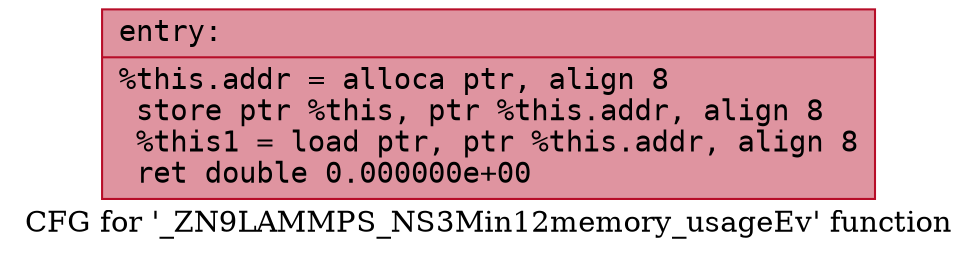 digraph "CFG for '_ZN9LAMMPS_NS3Min12memory_usageEv' function" {
	label="CFG for '_ZN9LAMMPS_NS3Min12memory_usageEv' function";

	Node0x55c4357bfb40 [shape=record,color="#b70d28ff", style=filled, fillcolor="#b70d2870" fontname="Courier",label="{entry:\l|  %this.addr = alloca ptr, align 8\l  store ptr %this, ptr %this.addr, align 8\l  %this1 = load ptr, ptr %this.addr, align 8\l  ret double 0.000000e+00\l}"];
}
